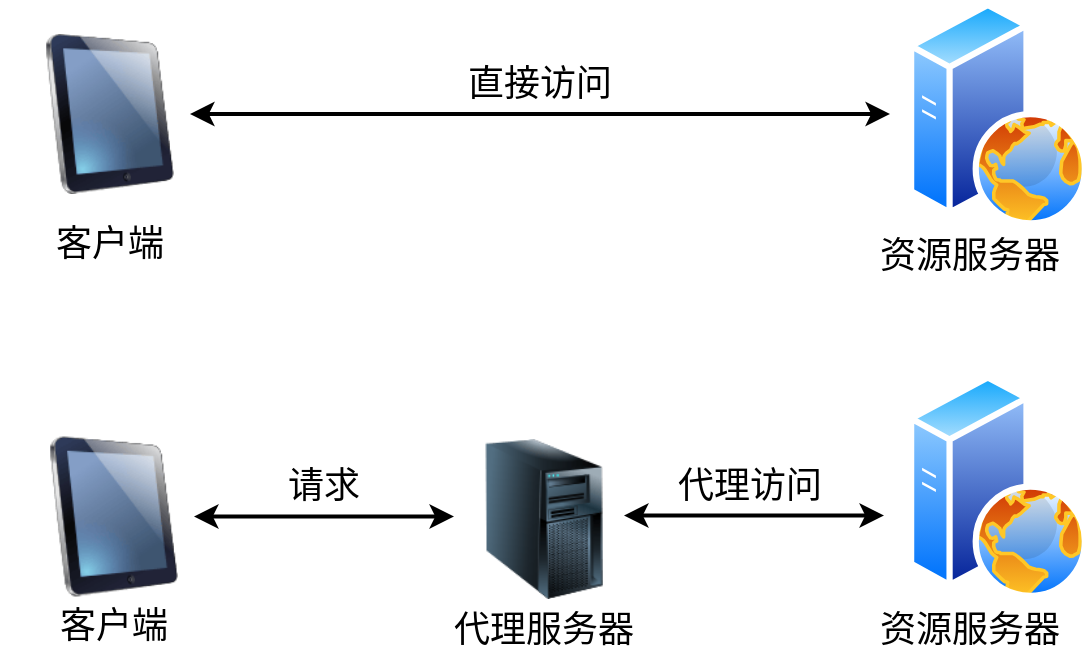 <mxfile version="24.7.8">
  <diagram name="第 1 页" id="GEGybGt5bx0z5KiXKZZM">
    <mxGraphModel dx="1434" dy="746" grid="1" gridSize="10" guides="1" tooltips="1" connect="1" arrows="1" fold="1" page="1" pageScale="1" pageWidth="827" pageHeight="1169" math="0" shadow="0">
      <root>
        <mxCell id="0" />
        <mxCell id="1" parent="0" />
        <mxCell id="huNVSd9VXPu-BpAkS6H6-1" value="" style="image;html=1;image=img/lib/clip_art/computers/iPad_128x128.png" vertex="1" parent="1">
          <mxGeometry x="110" y="110" width="80" height="80" as="geometry" />
        </mxCell>
        <mxCell id="huNVSd9VXPu-BpAkS6H6-7" value="" style="endArrow=classic;startArrow=classic;html=1;rounded=0;exitX=1;exitY=0.5;exitDx=0;exitDy=0;entryX=0;entryY=0.5;entryDx=0;entryDy=0;strokeWidth=2;" edge="1" parent="1" source="huNVSd9VXPu-BpAkS6H6-1">
          <mxGeometry width="50" height="50" relative="1" as="geometry">
            <mxPoint x="280" y="180" as="sourcePoint" />
            <mxPoint x="540" y="150" as="targetPoint" />
          </mxGeometry>
        </mxCell>
        <mxCell id="huNVSd9VXPu-BpAkS6H6-8" value="&lt;font style=&quot;font-size: 18px;&quot;&gt;直接访问&lt;/font&gt;" style="text;strokeColor=none;align=center;fillColor=none;html=1;verticalAlign=middle;whiteSpace=wrap;rounded=0;" vertex="1" parent="1">
          <mxGeometry x="310" y="120" width="110" height="30" as="geometry" />
        </mxCell>
        <mxCell id="huNVSd9VXPu-BpAkS6H6-12" value="&lt;font style=&quot;font-size: 18px;&quot;&gt;客户端&lt;/font&gt;" style="text;strokeColor=none;align=center;fillColor=none;html=1;verticalAlign=middle;whiteSpace=wrap;rounded=0;" vertex="1" parent="1">
          <mxGeometry x="95" y="200" width="110" height="30" as="geometry" />
        </mxCell>
        <mxCell id="huNVSd9VXPu-BpAkS6H6-13" value="&lt;font style=&quot;font-size: 18px;&quot;&gt;资源服务器&lt;/font&gt;" style="text;strokeColor=none;align=center;fillColor=none;html=1;verticalAlign=middle;whiteSpace=wrap;rounded=0;" vertex="1" parent="1">
          <mxGeometry x="525" y="206.25" width="110" height="30" as="geometry" />
        </mxCell>
        <mxCell id="huNVSd9VXPu-BpAkS6H6-14" value="" style="image;html=1;image=img/lib/clip_art/computers/iPad_128x128.png" vertex="1" parent="1">
          <mxGeometry x="112" y="311.25" width="80" height="80" as="geometry" />
        </mxCell>
        <mxCell id="huNVSd9VXPu-BpAkS6H6-15" value="" style="image;html=1;image=img/lib/clip_art/computers/Server_Tower_128x128.png" vertex="1" parent="1">
          <mxGeometry x="327" y="312.5" width="80" height="80" as="geometry" />
        </mxCell>
        <mxCell id="huNVSd9VXPu-BpAkS6H6-16" value="" style="endArrow=classic;startArrow=classic;html=1;rounded=0;exitX=1;exitY=0.5;exitDx=0;exitDy=0;strokeWidth=2;" edge="1" parent="1" source="huNVSd9VXPu-BpAkS6H6-14">
          <mxGeometry width="50" height="50" relative="1" as="geometry">
            <mxPoint x="282" y="381.25" as="sourcePoint" />
            <mxPoint x="322" y="351.25" as="targetPoint" />
          </mxGeometry>
        </mxCell>
        <mxCell id="huNVSd9VXPu-BpAkS6H6-17" value="&lt;font style=&quot;font-size: 18px;&quot;&gt;代理访问&lt;/font&gt;" style="text;strokeColor=none;align=center;fillColor=none;html=1;verticalAlign=middle;whiteSpace=wrap;rounded=0;" vertex="1" parent="1">
          <mxGeometry x="415" y="321.25" width="110" height="30" as="geometry" />
        </mxCell>
        <mxCell id="huNVSd9VXPu-BpAkS6H6-18" value="&lt;font style=&quot;font-size: 18px;&quot;&gt;客户端&lt;/font&gt;" style="text;strokeColor=none;align=center;fillColor=none;html=1;verticalAlign=middle;whiteSpace=wrap;rounded=0;" vertex="1" parent="1">
          <mxGeometry x="97" y="391.25" width="110" height="30" as="geometry" />
        </mxCell>
        <mxCell id="huNVSd9VXPu-BpAkS6H6-19" value="&lt;font style=&quot;font-size: 18px;&quot;&gt;代理服务器&lt;/font&gt;" style="text;strokeColor=none;align=center;fillColor=none;html=1;verticalAlign=middle;whiteSpace=wrap;rounded=0;" vertex="1" parent="1">
          <mxGeometry x="312" y="392.5" width="110" height="30" as="geometry" />
        </mxCell>
        <mxCell id="huNVSd9VXPu-BpAkS6H6-20" value="" style="image;aspect=fixed;perimeter=ellipsePerimeter;html=1;align=center;shadow=0;dashed=0;spacingTop=3;image=img/lib/active_directory/web_server.svg;" vertex="1" parent="1">
          <mxGeometry x="549" y="93.75" width="90" height="112.5" as="geometry" />
        </mxCell>
        <mxCell id="huNVSd9VXPu-BpAkS6H6-21" value="&lt;font style=&quot;font-size: 18px;&quot;&gt;请求&lt;/font&gt;" style="text;strokeColor=none;align=center;fillColor=none;html=1;verticalAlign=middle;whiteSpace=wrap;rounded=0;" vertex="1" parent="1">
          <mxGeometry x="202" y="321.25" width="110" height="30" as="geometry" />
        </mxCell>
        <mxCell id="huNVSd9VXPu-BpAkS6H6-22" value="&lt;font style=&quot;font-size: 18px;&quot;&gt;资源服务器&lt;/font&gt;" style="text;strokeColor=none;align=center;fillColor=none;html=1;verticalAlign=middle;whiteSpace=wrap;rounded=0;" vertex="1" parent="1">
          <mxGeometry x="525" y="392.5" width="110" height="30" as="geometry" />
        </mxCell>
        <mxCell id="huNVSd9VXPu-BpAkS6H6-23" value="" style="image;aspect=fixed;perimeter=ellipsePerimeter;html=1;align=center;shadow=0;dashed=0;spacingTop=3;image=img/lib/active_directory/web_server.svg;" vertex="1" parent="1">
          <mxGeometry x="549" y="280" width="90" height="112.5" as="geometry" />
        </mxCell>
        <mxCell id="huNVSd9VXPu-BpAkS6H6-24" value="" style="endArrow=classic;startArrow=classic;html=1;rounded=0;exitX=1;exitY=0.5;exitDx=0;exitDy=0;strokeWidth=2;" edge="1" parent="1">
          <mxGeometry width="50" height="50" relative="1" as="geometry">
            <mxPoint x="407" y="350.75" as="sourcePoint" />
            <mxPoint x="537" y="350.75" as="targetPoint" />
          </mxGeometry>
        </mxCell>
      </root>
    </mxGraphModel>
  </diagram>
</mxfile>
